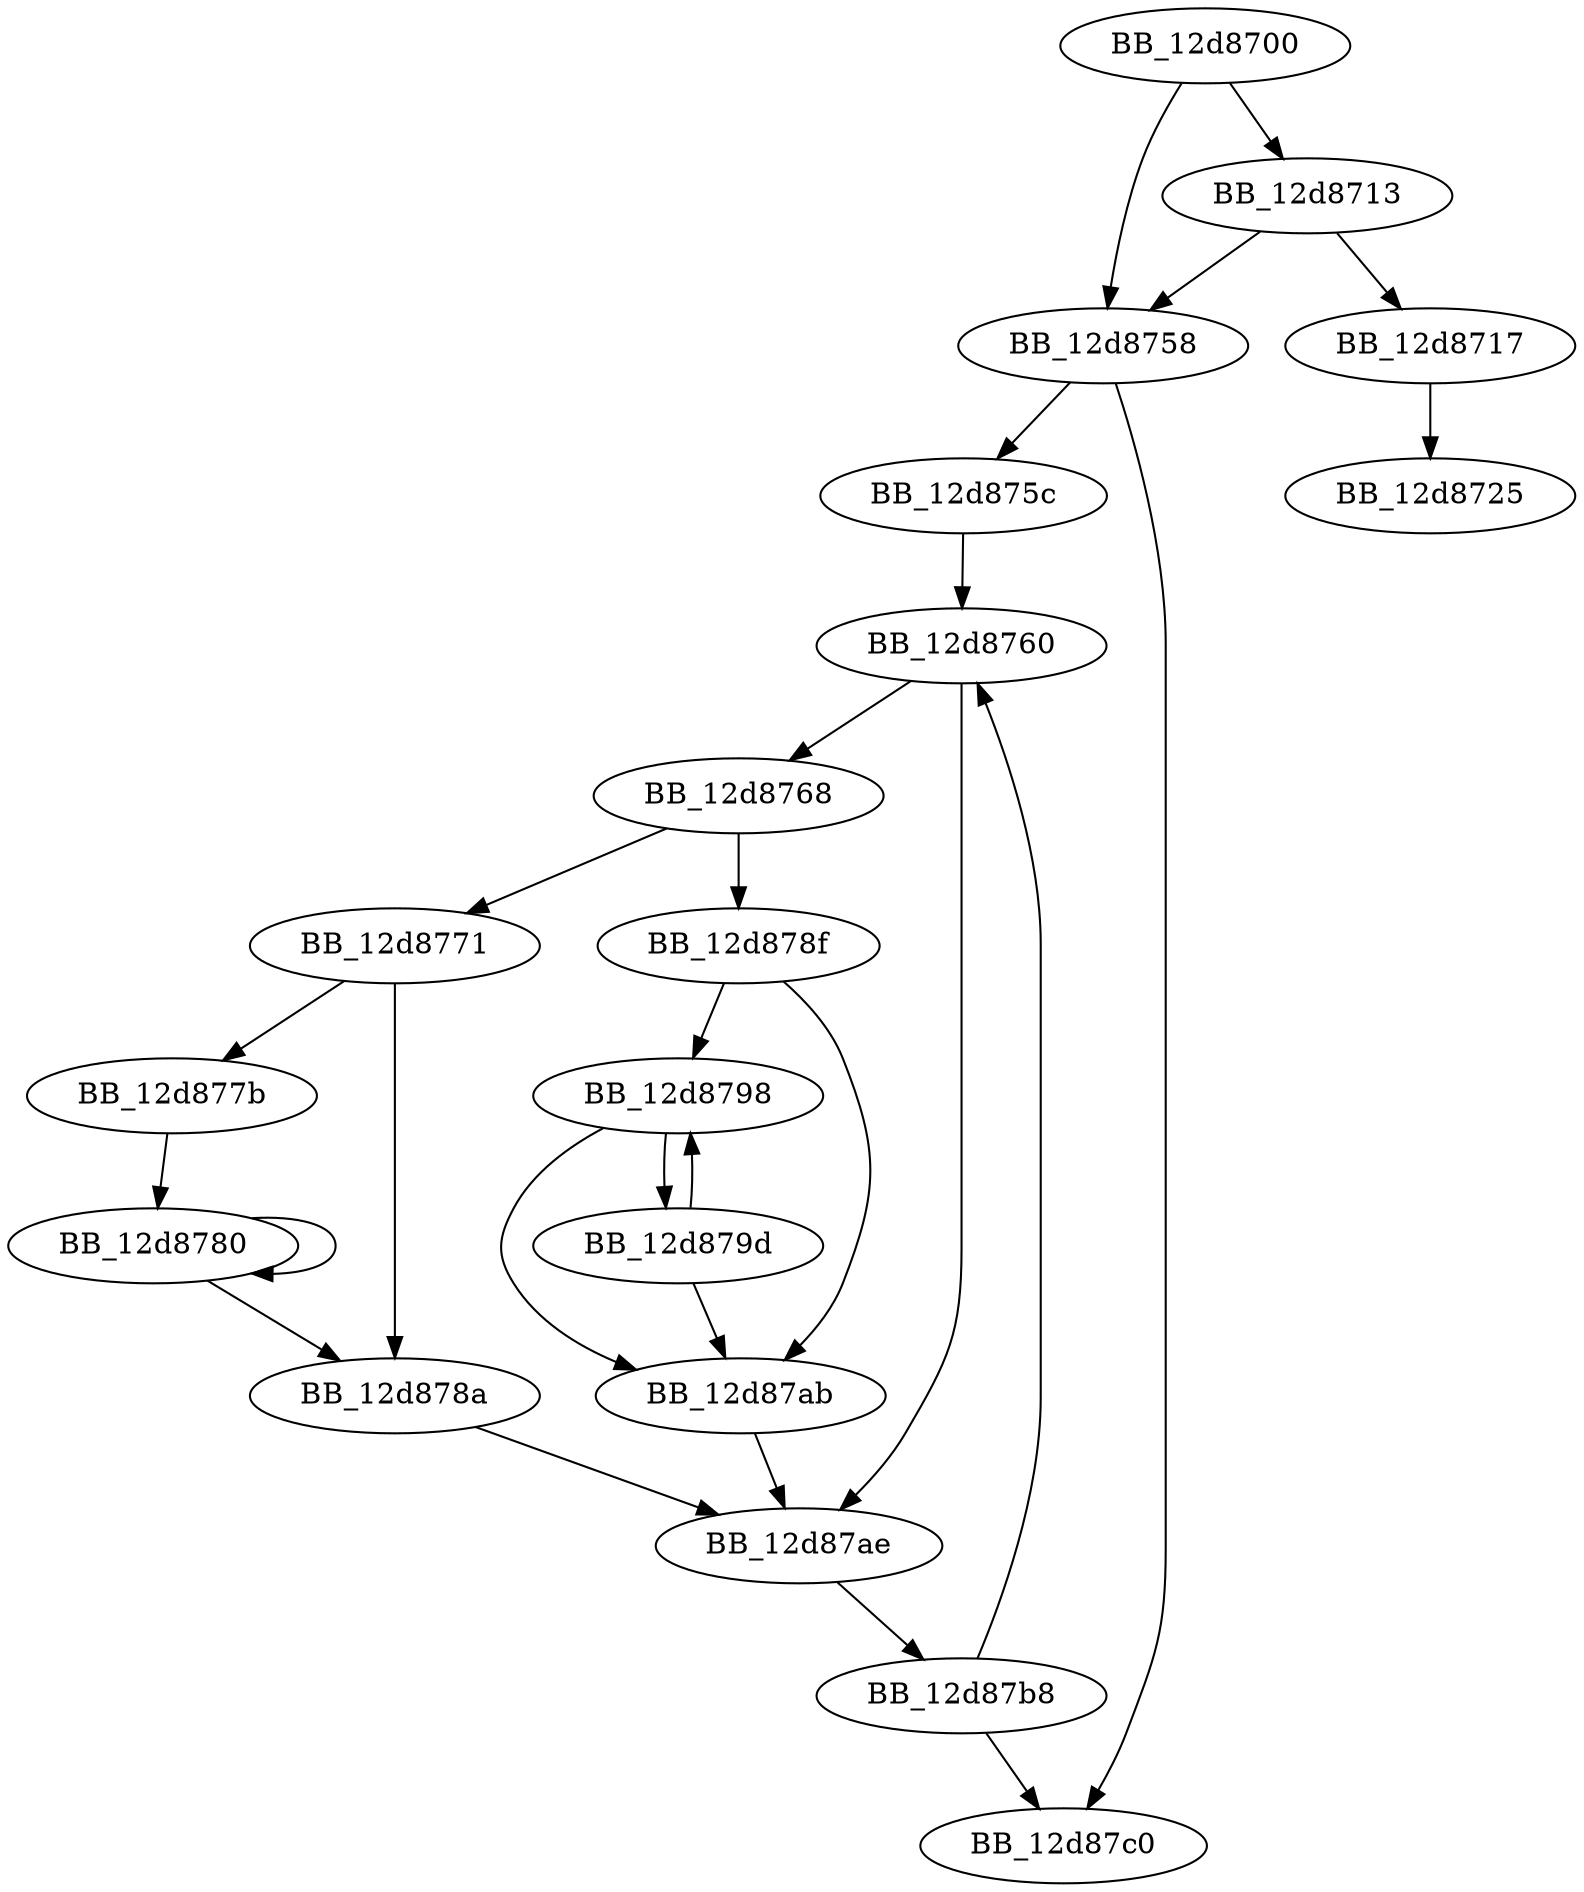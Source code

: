 DiGraph sub_12D8700{
BB_12d8700->BB_12d8713
BB_12d8700->BB_12d8758
BB_12d8713->BB_12d8717
BB_12d8713->BB_12d8758
BB_12d8717->BB_12d8725
BB_12d8758->BB_12d875c
BB_12d8758->BB_12d87c0
BB_12d875c->BB_12d8760
BB_12d8760->BB_12d8768
BB_12d8760->BB_12d87ae
BB_12d8768->BB_12d8771
BB_12d8768->BB_12d878f
BB_12d8771->BB_12d877b
BB_12d8771->BB_12d878a
BB_12d877b->BB_12d8780
BB_12d8780->BB_12d8780
BB_12d8780->BB_12d878a
BB_12d878a->BB_12d87ae
BB_12d878f->BB_12d8798
BB_12d878f->BB_12d87ab
BB_12d8798->BB_12d879d
BB_12d8798->BB_12d87ab
BB_12d879d->BB_12d8798
BB_12d879d->BB_12d87ab
BB_12d87ab->BB_12d87ae
BB_12d87ae->BB_12d87b8
BB_12d87b8->BB_12d8760
BB_12d87b8->BB_12d87c0
}
